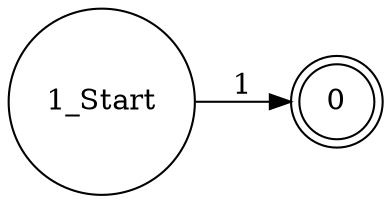 digraph nfa
{
rankdir = LR
node [shape = circle];
1[shape = circle, label = "1_Start"]
1 -> 0 [label = "1"]

0[shape = doublecircle]
}
